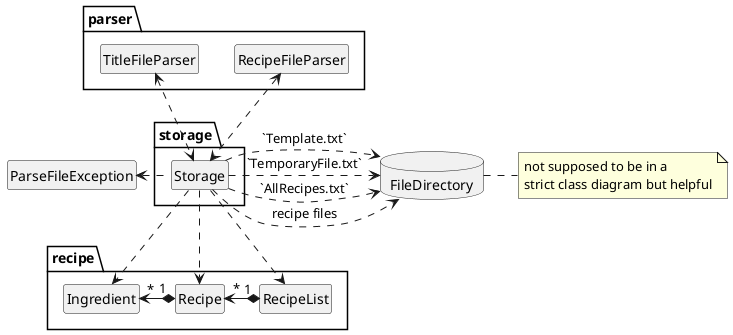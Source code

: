 @startuml
skinparam Style strictuml
allowmixing



package "storage" as st{
class Storage
}
hide class fields
hide class methods

package recipe {
class RecipeList
class Recipe
class Ingredient
}



package parser {
class RecipeFileParser
class TitleFileParser
}

database FileDirectory

class ParseFileException

Storage .down-> Recipe
Storage .down-> Ingredient
Storage .down-> RecipeList
Storage <.up.> RecipeFileParser
Storage <.up.> TitleFileParser
Storage .left-> ParseFileException

Recipe "1" *-l-> "*" Ingredient
RecipeList "1" *-l-> "*"  Recipe


Storage .right..> FileDirectory: recipe files
Storage .> FileDirectory: `AllRecipes.txt`
Storage .> FileDirectory: `Template.txt`
Storage .> FileDirectory: `TemporaryFile.txt`

note "not supposed to be in a \nstrict class diagram but helpful" as N1
FileDirectory .r- N1
@enduml